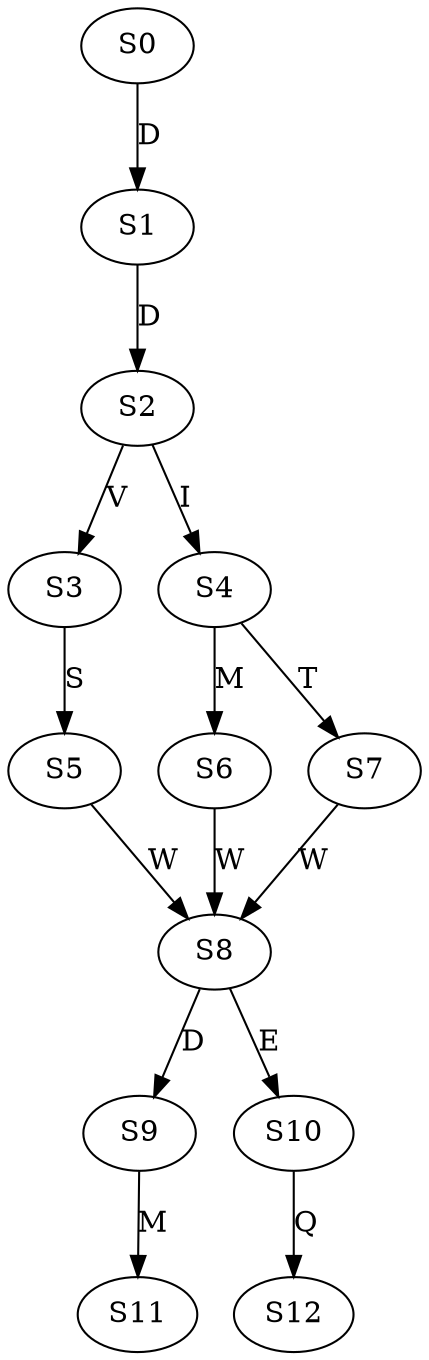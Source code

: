 strict digraph  {
	S0 -> S1 [ label = D ];
	S1 -> S2 [ label = D ];
	S2 -> S3 [ label = V ];
	S2 -> S4 [ label = I ];
	S3 -> S5 [ label = S ];
	S4 -> S6 [ label = M ];
	S4 -> S7 [ label = T ];
	S5 -> S8 [ label = W ];
	S6 -> S8 [ label = W ];
	S7 -> S8 [ label = W ];
	S8 -> S9 [ label = D ];
	S8 -> S10 [ label = E ];
	S9 -> S11 [ label = M ];
	S10 -> S12 [ label = Q ];
}

